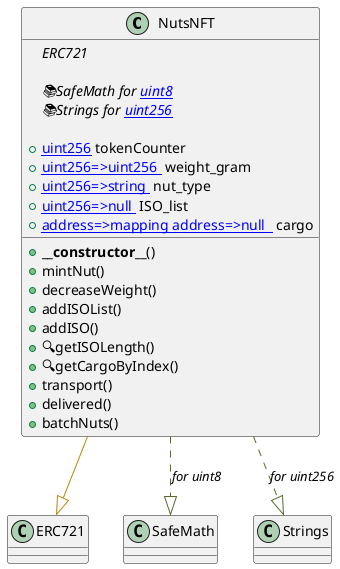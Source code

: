 @startuml
' -- generated by: https://marketplace.visualstudio.com/items?itemName=tintinweb.solidity-visual-auditor
'
' -- for auto-render install: https://marketplace.visualstudio.com/items?itemName=jebbs.plantuml
' -- options --

allowmixing

' -- classes --


class NutsNFT {
    ' -- inheritance --
	{abstract}ERC721

    ' -- usingFor --
	{abstract}📚SafeMath for [[uint8]]
	{abstract}📚Strings for [[uint256]]

    ' -- vars --
	+[[uint256]] tokenCounter
	+[[mapping uint256=>uint256 ]] weight_gram
	+[[mapping uint256=>string ]] nut_type
	+[[mapping uint256=>null ]] ISO_list
	+[[mapping address=>mapping address=>null  ]] cargo

    ' -- methods --
	+**__constructor__**()
	+mintNut()
	+decreaseWeight()
	+addISOList()
	+addISO()
	+🔍getISOLength()
	+🔍getCargoByIndex()
	+transport()
	+delivered()
	+batchNuts()

}
' -- inheritance / usingFor --
NutsNFT --[#DarkGoldenRod]|> ERC721
NutsNFT ..[#DarkOliveGreen]|> SafeMath : //for uint8//
NutsNFT ..[#DarkOliveGreen]|> Strings : //for uint256//

' -- actors --
together {

}

@enduml